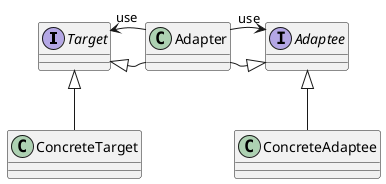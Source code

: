 @startuml

interface Target
interface Adaptee

class Adapter

Target <|-r- Adapter
Adaptee <|-r- Adapter
Target <|-- ConcreteTarget
Adaptee <|-- ConcreteAdaptee


Adapter "use" --> Adaptee
Adapter "use" --> Target

@enduml